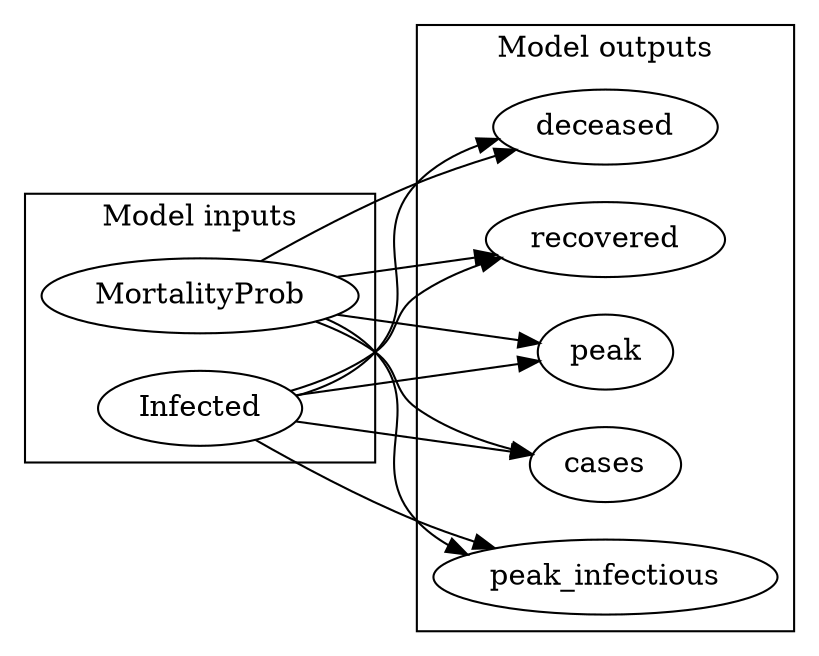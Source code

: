 digraph "" {
	graph [newrank=True,
		rankdir=LR
	];
	subgraph cluster_outputs {
		graph [label="Model outputs"];
		peak_infectious;
		deceased;
		recovered;
		peak;
		cases;
	}
	subgraph cluster_inputs {
		graph [label="Model inputs"];
		MortalityProb;
		Infected;
	}
	MortalityProb -> peak_infectious;
	MortalityProb -> deceased;
	MortalityProb -> recovered;
	MortalityProb -> peak;
	MortalityProb -> cases;
	Infected -> peak_infectious;
	Infected -> deceased;
	Infected -> recovered;
	Infected -> peak;
	Infected -> cases;
}

